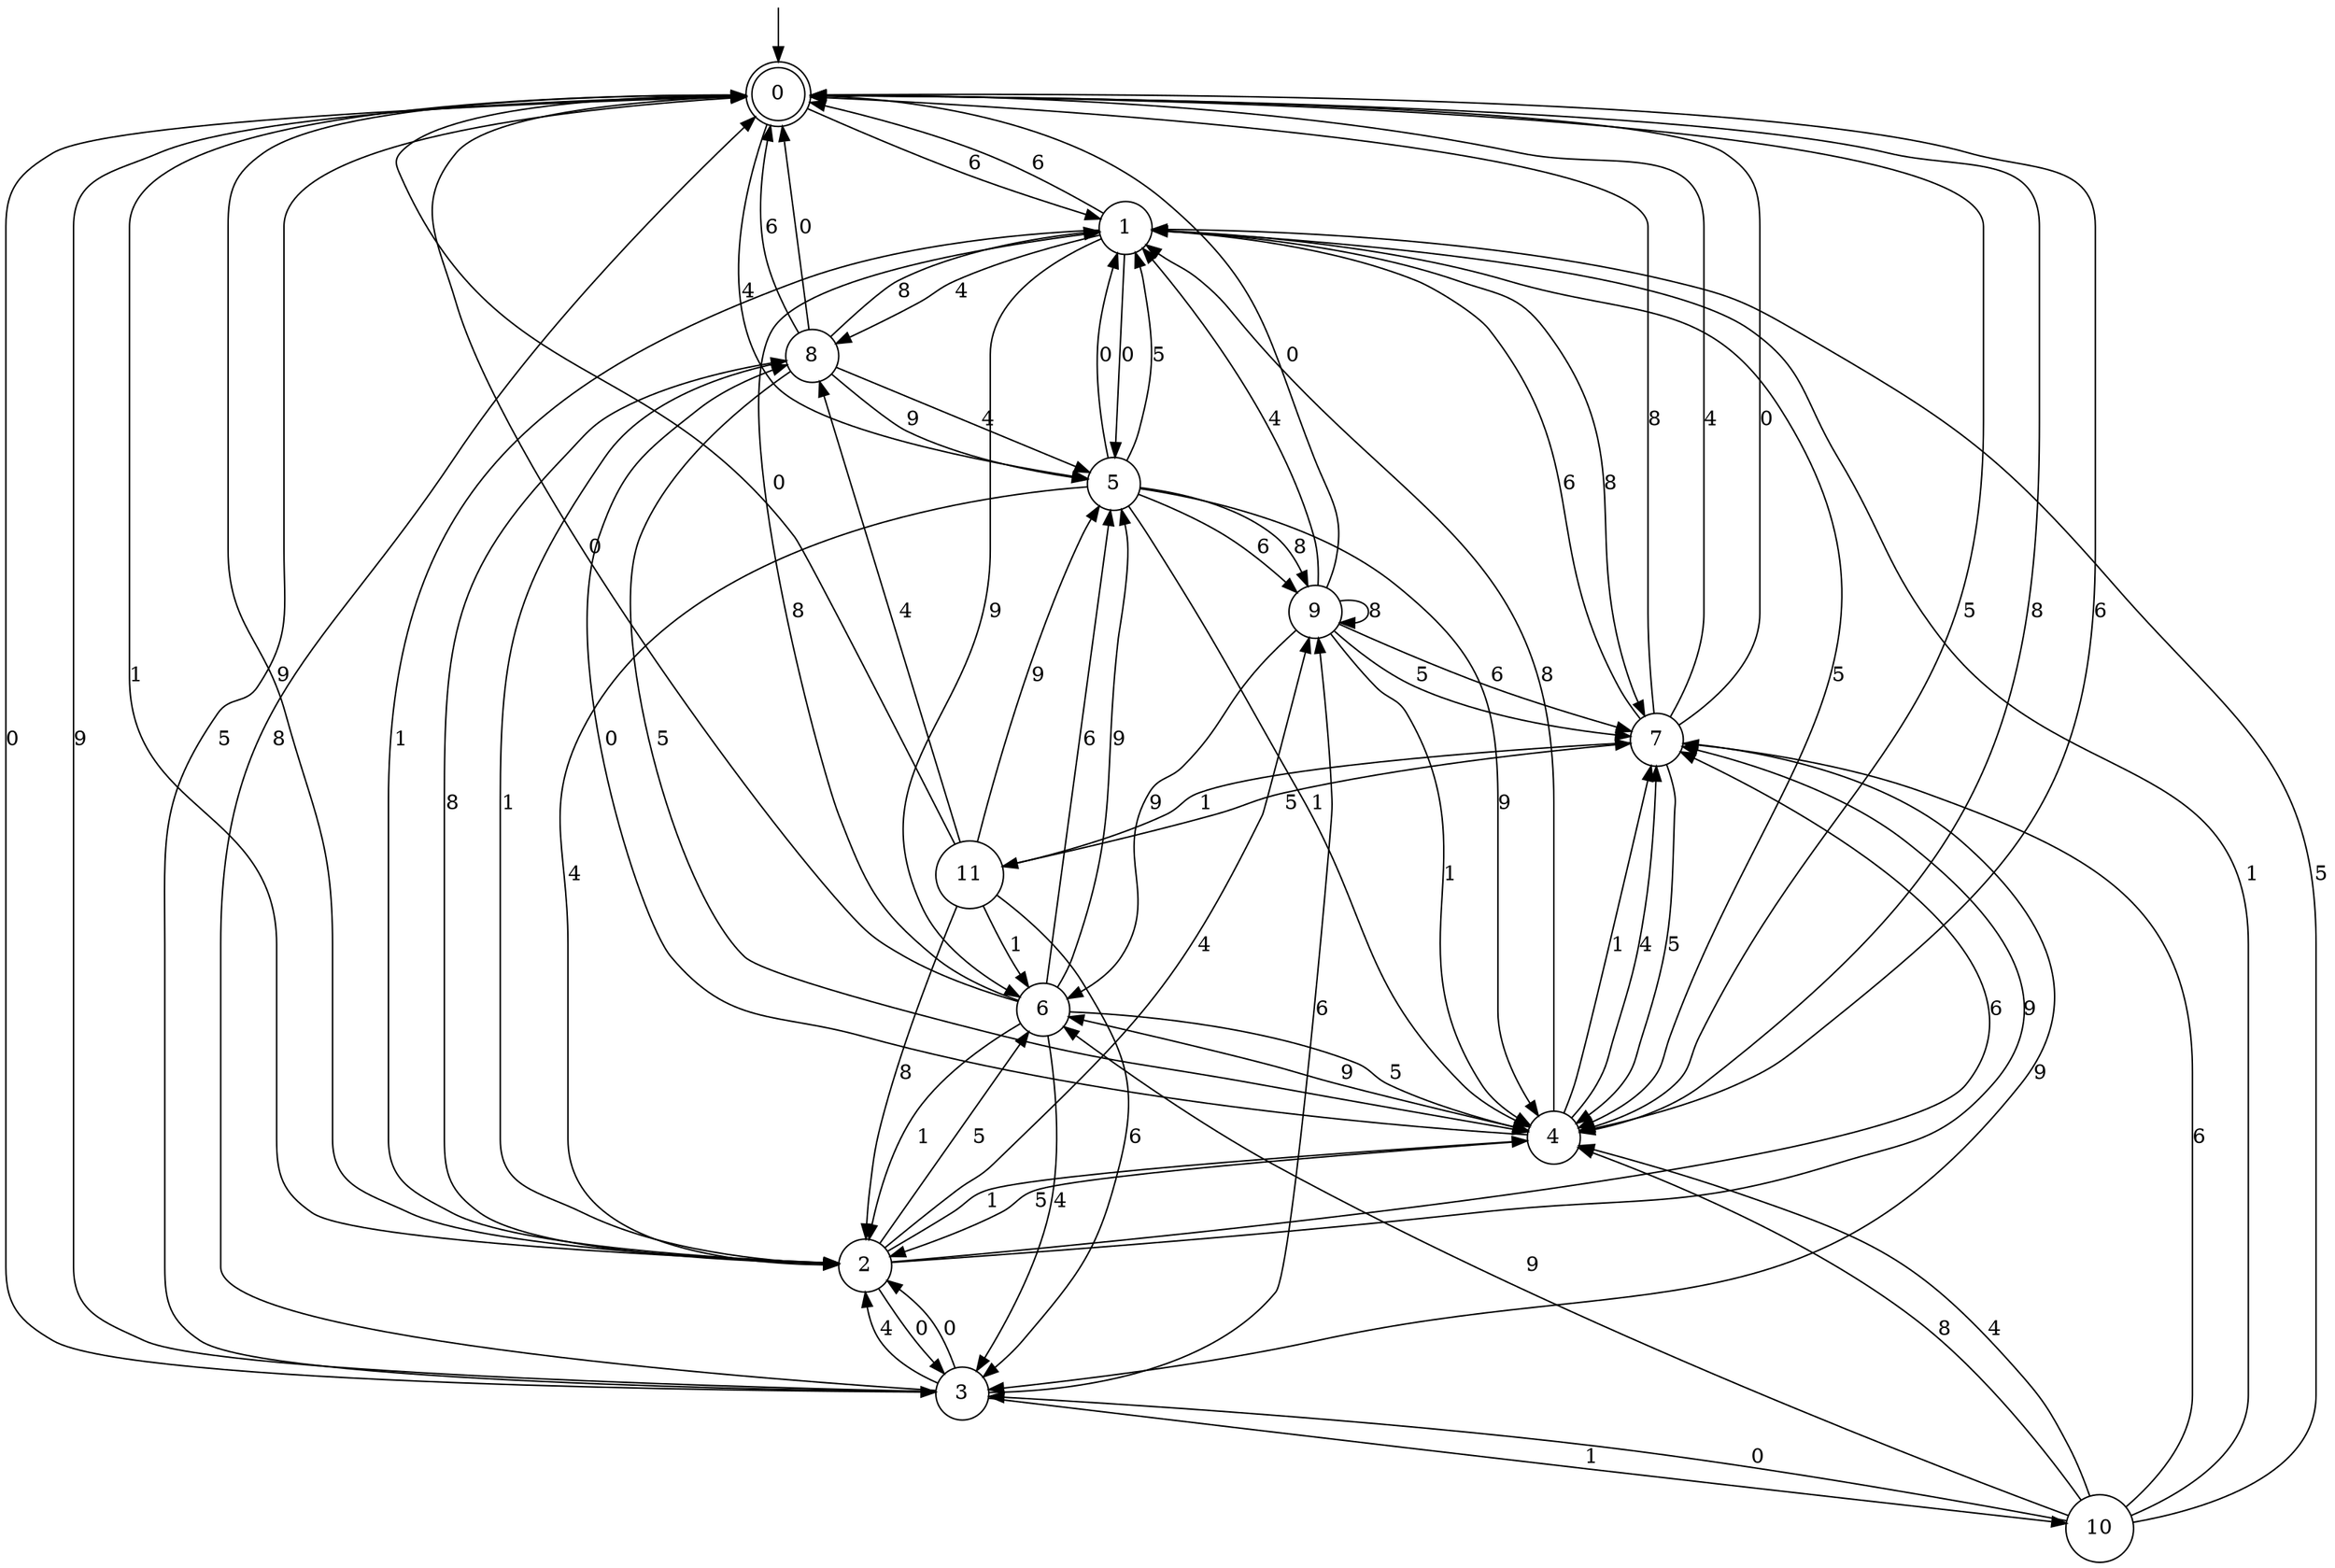 digraph g {

	s0 [shape="doublecircle" label="0"];
	s1 [shape="circle" label="1"];
	s2 [shape="circle" label="2"];
	s3 [shape="circle" label="3"];
	s4 [shape="circle" label="4"];
	s5 [shape="circle" label="5"];
	s6 [shape="circle" label="6"];
	s7 [shape="circle" label="7"];
	s8 [shape="circle" label="8"];
	s9 [shape="circle" label="9"];
	s10 [shape="circle" label="10"];
	s11 [shape="circle" label="11"];
	s0 -> s1 [label="6"];
	s0 -> s2 [label="1"];
	s0 -> s2 [label="9"];
	s0 -> s3 [label="0"];
	s0 -> s4 [label="5"];
	s0 -> s4 [label="8"];
	s0 -> s5 [label="4"];
	s1 -> s0 [label="6"];
	s1 -> s2 [label="1"];
	s1 -> s6 [label="9"];
	s1 -> s5 [label="0"];
	s1 -> s4 [label="5"];
	s1 -> s7 [label="8"];
	s1 -> s8 [label="4"];
	s2 -> s7 [label="6"];
	s2 -> s4 [label="1"];
	s2 -> s7 [label="9"];
	s2 -> s3 [label="0"];
	s2 -> s6 [label="5"];
	s2 -> s8 [label="8"];
	s2 -> s9 [label="4"];
	s3 -> s9 [label="6"];
	s3 -> s10 [label="1"];
	s3 -> s0 [label="9"];
	s3 -> s2 [label="0"];
	s3 -> s0 [label="5"];
	s3 -> s0 [label="8"];
	s3 -> s2 [label="4"];
	s4 -> s0 [label="6"];
	s4 -> s7 [label="1"];
	s4 -> s6 [label="9"];
	s4 -> s8 [label="0"];
	s4 -> s2 [label="5"];
	s4 -> s1 [label="8"];
	s4 -> s7 [label="4"];
	s5 -> s9 [label="6"];
	s5 -> s4 [label="1"];
	s5 -> s4 [label="9"];
	s5 -> s1 [label="0"];
	s5 -> s1 [label="5"];
	s5 -> s9 [label="8"];
	s5 -> s2 [label="4"];
	s6 -> s5 [label="6"];
	s6 -> s2 [label="1"];
	s6 -> s5 [label="9"];
	s6 -> s0 [label="0"];
	s6 -> s4 [label="5"];
	s6 -> s1 [label="8"];
	s6 -> s3 [label="4"];
	s7 -> s1 [label="6"];
	s7 -> s11 [label="1"];
	s7 -> s3 [label="9"];
	s7 -> s0 [label="0"];
	s7 -> s4 [label="5"];
	s7 -> s0 [label="8"];
	s7 -> s0 [label="4"];
	s8 -> s0 [label="6"];
	s8 -> s2 [label="1"];
	s8 -> s5 [label="9"];
	s8 -> s0 [label="0"];
	s8 -> s4 [label="5"];
	s8 -> s1 [label="8"];
	s8 -> s5 [label="4"];
	s9 -> s7 [label="6"];
	s9 -> s4 [label="1"];
	s9 -> s6 [label="9"];
	s9 -> s0 [label="0"];
	s9 -> s7 [label="5"];
	s9 -> s9 [label="8"];
	s9 -> s1 [label="4"];
	s10 -> s7 [label="6"];
	s10 -> s1 [label="1"];
	s10 -> s6 [label="9"];
	s10 -> s3 [label="0"];
	s10 -> s1 [label="5"];
	s10 -> s4 [label="8"];
	s10 -> s4 [label="4"];
	s11 -> s3 [label="6"];
	s11 -> s6 [label="1"];
	s11 -> s5 [label="9"];
	s11 -> s0 [label="0"];
	s11 -> s7 [label="5"];
	s11 -> s2 [label="8"];
	s11 -> s8 [label="4"];

__start0 [label="" shape="none" width="0" height="0"];
__start0 -> s0;

}
